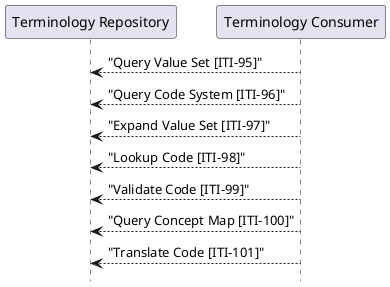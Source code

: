 @startuml
hide footbox


participant "Terminology Repository" as Server 
participant "Terminology Consumer" as Client

Server <-- Client : "Query Value Set [ITI-95]"
Server <-- Client : "Query Code System [ITI-96]"
Server <-- Client : "Expand Value Set [ITI-97]"
Server <-- Client : "Lookup Code [ITI-98]"
Server <-- Client : "Validate Code [ITI-99]"
Server <-- Client : "Query Concept Map [ITI-100]"
Server <-- Client : "Translate Code [ITI-101]"
@enduml

